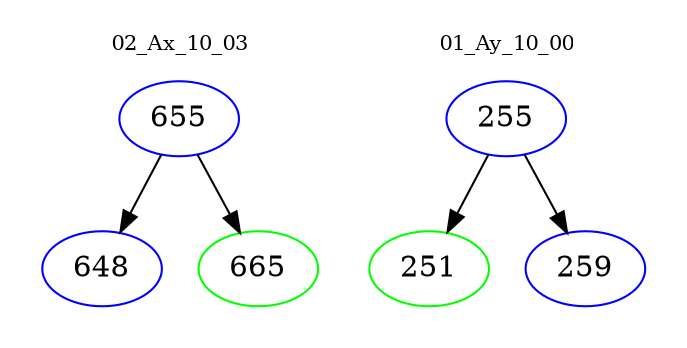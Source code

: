 digraph{
subgraph cluster_0 {
color = white
label = "02_Ax_10_03";
fontsize=10;
T0_655 [label="655", color="blue"]
T0_655 -> T0_648 [color="black"]
T0_648 [label="648", color="blue"]
T0_655 -> T0_665 [color="black"]
T0_665 [label="665", color="green"]
}
subgraph cluster_1 {
color = white
label = "01_Ay_10_00";
fontsize=10;
T1_255 [label="255", color="blue"]
T1_255 -> T1_251 [color="black"]
T1_251 [label="251", color="green"]
T1_255 -> T1_259 [color="black"]
T1_259 [label="259", color="blue"]
}
}
